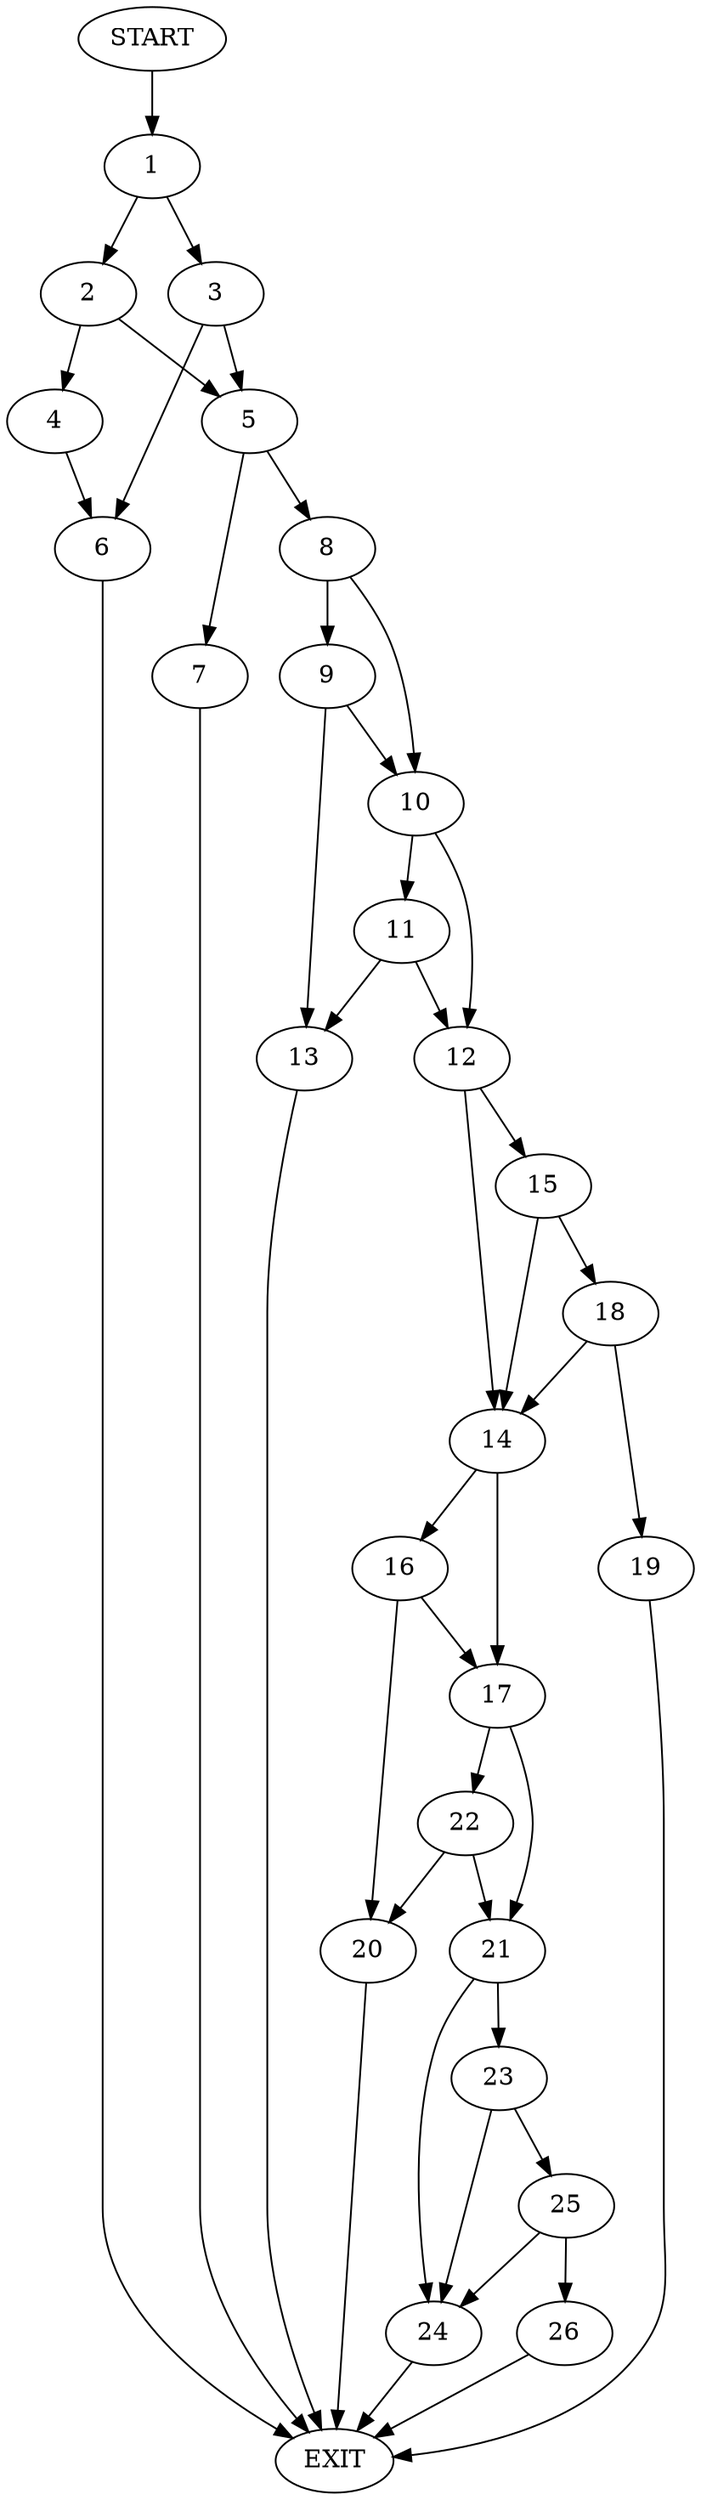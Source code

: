 digraph {
0 [label="START"]
27 [label="EXIT"]
0 -> 1
1 -> 2
1 -> 3
2 -> 4
2 -> 5
3 -> 5
3 -> 6
4 -> 6
5 -> 7
5 -> 8
6 -> 27
8 -> 9
8 -> 10
7 -> 27
10 -> 11
10 -> 12
9 -> 10
9 -> 13
13 -> 27
12 -> 14
12 -> 15
11 -> 13
11 -> 12
14 -> 16
14 -> 17
15 -> 14
15 -> 18
18 -> 14
18 -> 19
19 -> 27
16 -> 20
16 -> 17
17 -> 21
17 -> 22
20 -> 27
22 -> 20
22 -> 21
21 -> 23
21 -> 24
24 -> 27
23 -> 25
23 -> 24
25 -> 26
25 -> 24
26 -> 27
}

